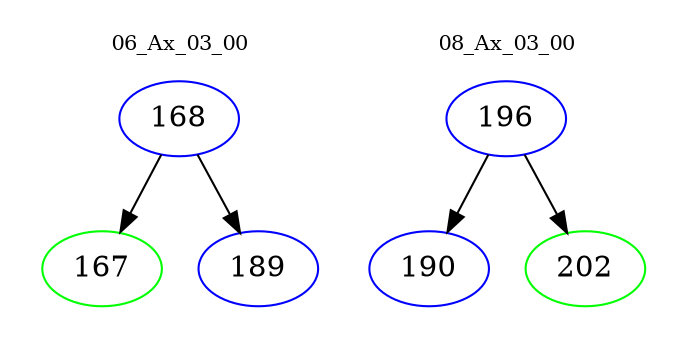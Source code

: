 digraph{
subgraph cluster_0 {
color = white
label = "06_Ax_03_00";
fontsize=10;
T0_168 [label="168", color="blue"]
T0_168 -> T0_167 [color="black"]
T0_167 [label="167", color="green"]
T0_168 -> T0_189 [color="black"]
T0_189 [label="189", color="blue"]
}
subgraph cluster_1 {
color = white
label = "08_Ax_03_00";
fontsize=10;
T1_196 [label="196", color="blue"]
T1_196 -> T1_190 [color="black"]
T1_190 [label="190", color="blue"]
T1_196 -> T1_202 [color="black"]
T1_202 [label="202", color="green"]
}
}
